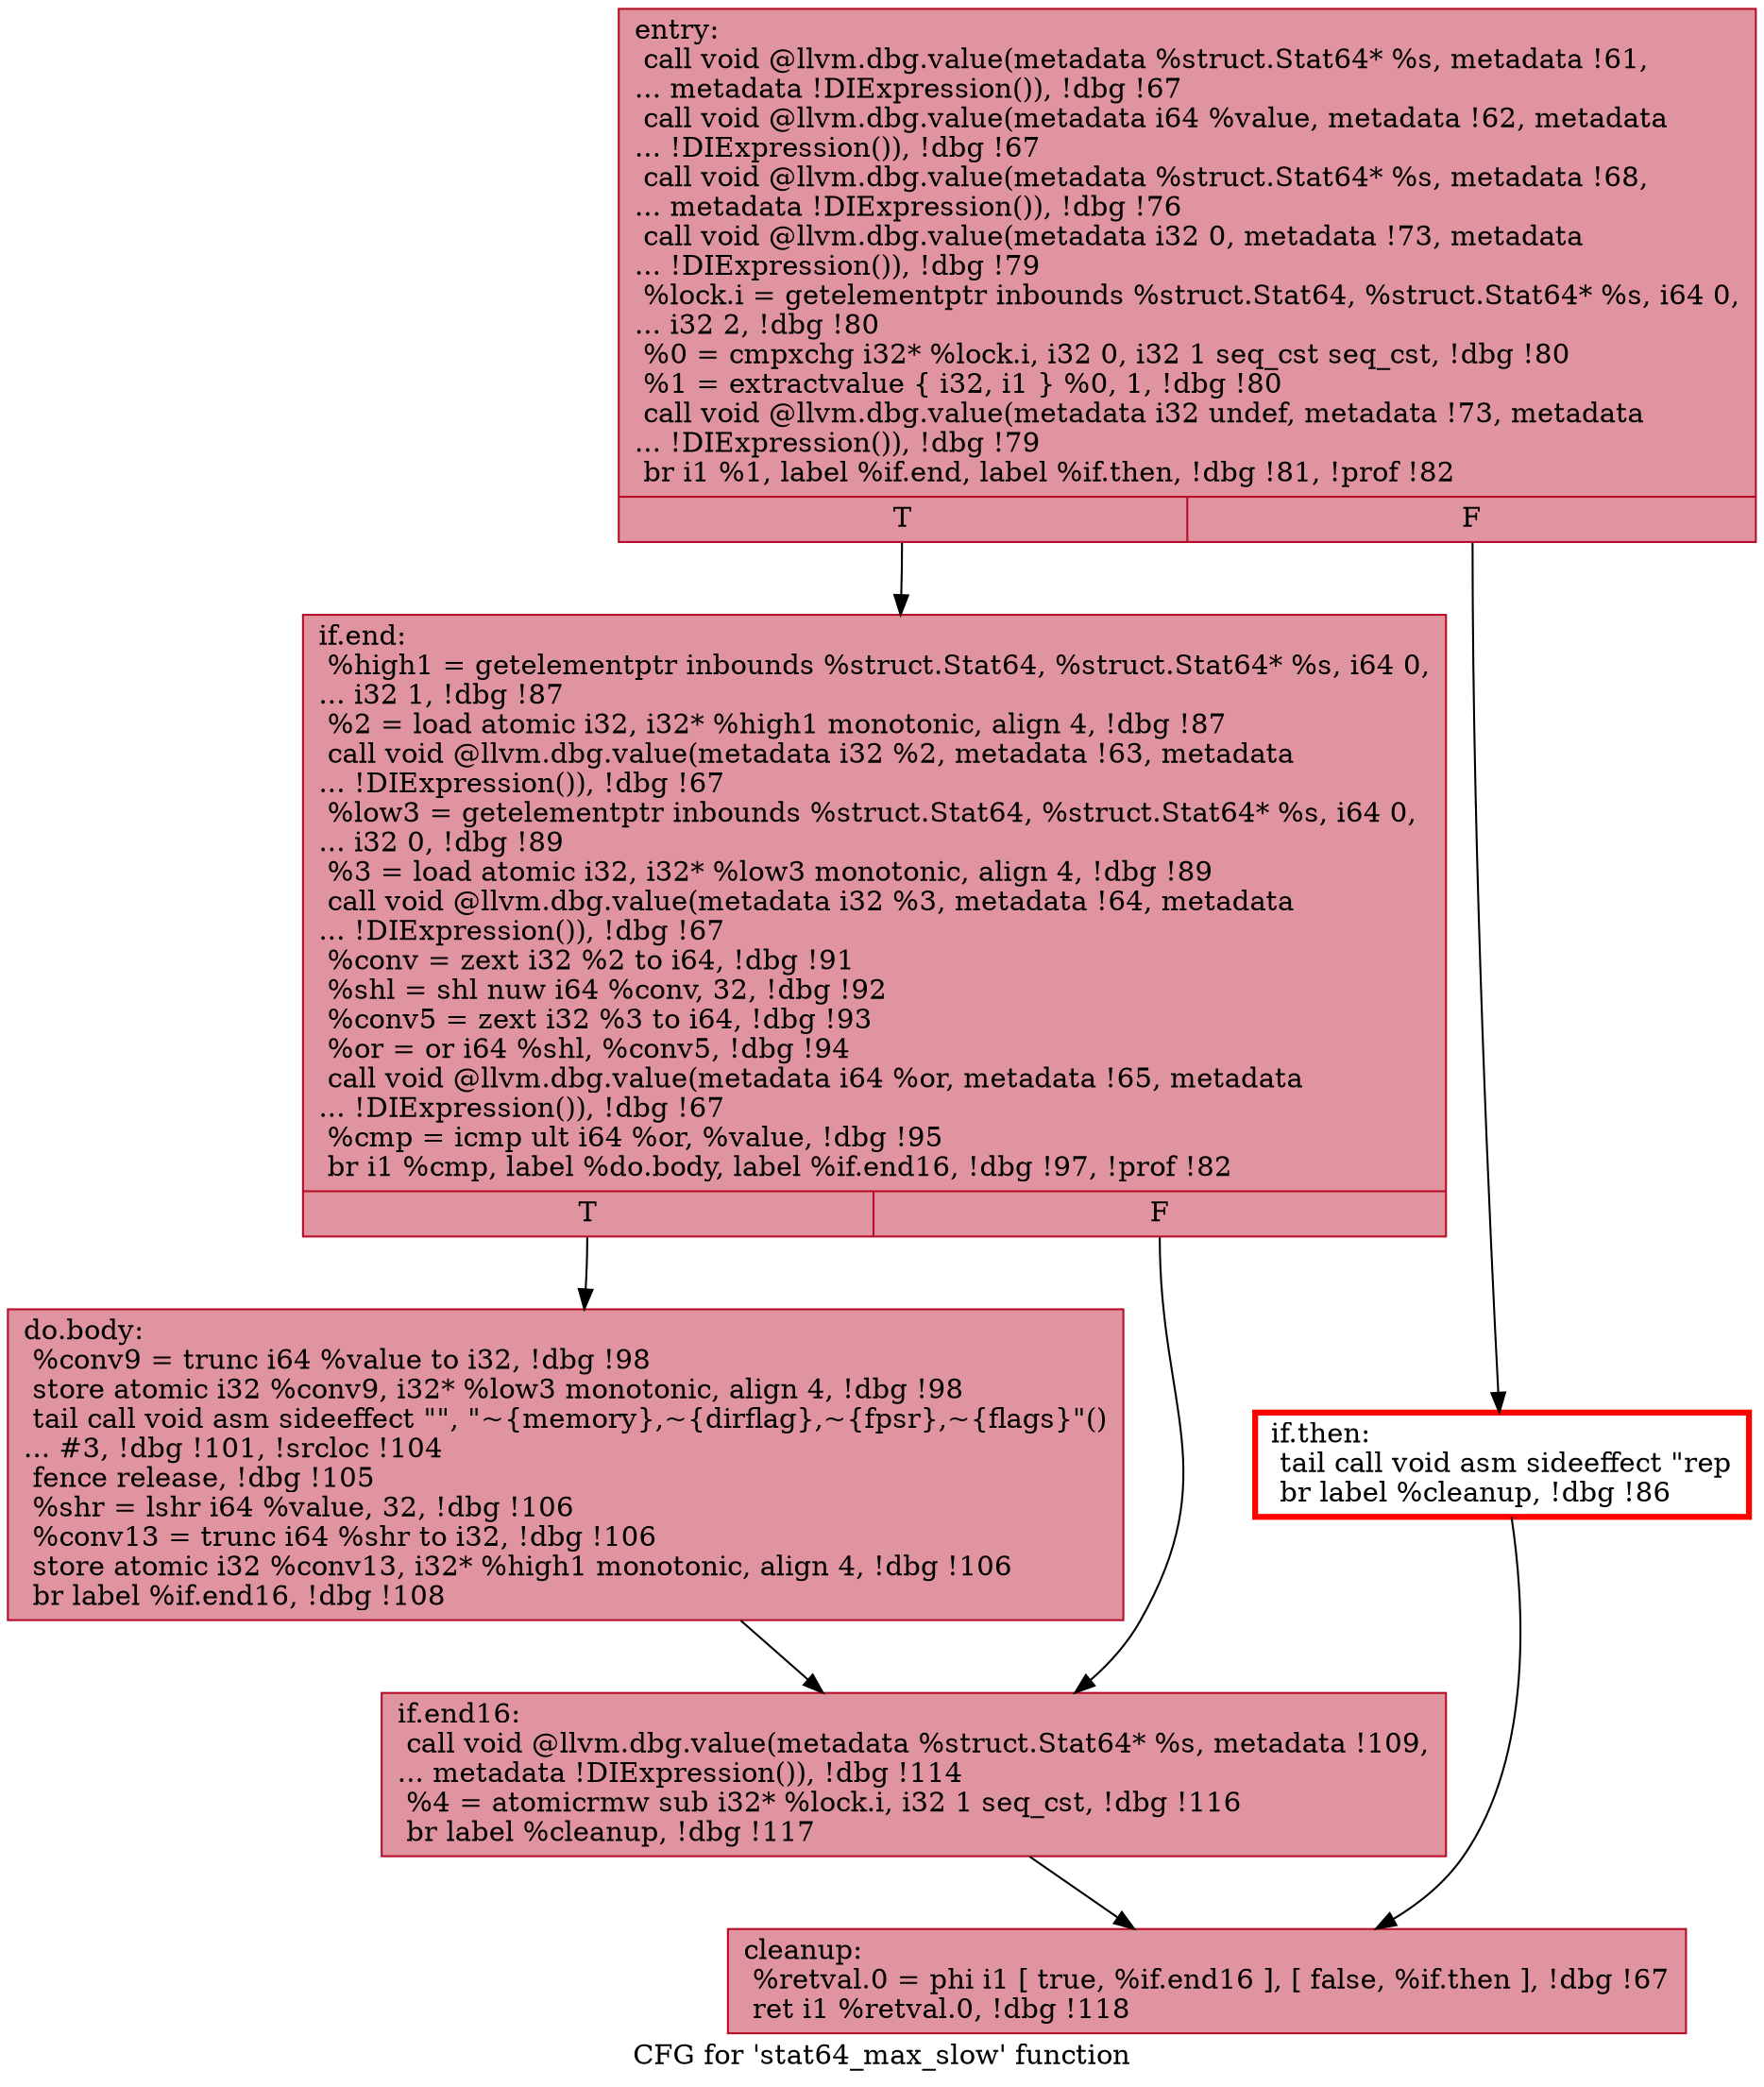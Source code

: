 digraph "CFG for 'stat64_max_slow' function" {
	label="CFG for 'stat64_max_slow' function";

	Node0x55c5af5b4020 [shape=record,color="#b70d28ff", style=filled, fillcolor="#b70d2870",label="{entry:\l  call void @llvm.dbg.value(metadata %struct.Stat64* %s, metadata !61,\l... metadata !DIExpression()), !dbg !67\l  call void @llvm.dbg.value(metadata i64 %value, metadata !62, metadata\l... !DIExpression()), !dbg !67\l  call void @llvm.dbg.value(metadata %struct.Stat64* %s, metadata !68,\l... metadata !DIExpression()), !dbg !76\l  call void @llvm.dbg.value(metadata i32 0, metadata !73, metadata\l... !DIExpression()), !dbg !79\l  %lock.i = getelementptr inbounds %struct.Stat64, %struct.Stat64* %s, i64 0,\l... i32 2, !dbg !80\l  %0 = cmpxchg i32* %lock.i, i32 0, i32 1 seq_cst seq_cst, !dbg !80\l  %1 = extractvalue \{ i32, i1 \} %0, 1, !dbg !80\l  call void @llvm.dbg.value(metadata i32 undef, metadata !73, metadata\l... !DIExpression()), !dbg !79\l  br i1 %1, label %if.end, label %if.then, !dbg !81, !prof !82\l|{<s0>T|<s1>F}}"];
	Node0x55c5af5b4020:s0 -> Node0x55c5af5bbc30;
	Node0x55c5af5b4020:s1 -> Node0x55c5af5bbbc0;
	Node0x55c5af5bbbc0 [shape=record,penwidth=3.0, color="red",label="{if.then:                                          \l  tail call void asm sideeffect \"rep\l  br label %cleanup, !dbg !86\l}"];
	Node0x55c5af5bbbc0 -> Node0x55c5af5bc410;
	Node0x55c5af5bbc30 [shape=record,color="#b70d28ff", style=filled, fillcolor="#b70d2870",label="{if.end:                                           \l  %high1 = getelementptr inbounds %struct.Stat64, %struct.Stat64* %s, i64 0,\l... i32 1, !dbg !87\l  %2 = load atomic i32, i32* %high1 monotonic, align 4, !dbg !87\l  call void @llvm.dbg.value(metadata i32 %2, metadata !63, metadata\l... !DIExpression()), !dbg !67\l  %low3 = getelementptr inbounds %struct.Stat64, %struct.Stat64* %s, i64 0,\l... i32 0, !dbg !89\l  %3 = load atomic i32, i32* %low3 monotonic, align 4, !dbg !89\l  call void @llvm.dbg.value(metadata i32 %3, metadata !64, metadata\l... !DIExpression()), !dbg !67\l  %conv = zext i32 %2 to i64, !dbg !91\l  %shl = shl nuw i64 %conv, 32, !dbg !92\l  %conv5 = zext i32 %3 to i64, !dbg !93\l  %or = or i64 %shl, %conv5, !dbg !94\l  call void @llvm.dbg.value(metadata i64 %or, metadata !65, metadata\l... !DIExpression()), !dbg !67\l  %cmp = icmp ult i64 %or, %value, !dbg !95\l  br i1 %cmp, label %do.body, label %if.end16, !dbg !97, !prof !82\l|{<s0>T|<s1>F}}"];
	Node0x55c5af5bbc30:s0 -> Node0x55c5af5be330;
	Node0x55c5af5bbc30:s1 -> Node0x55c5af5bdad0;
	Node0x55c5af5be330 [shape=record,color="#b70d28ff", style=filled, fillcolor="#b70d2870",label="{do.body:                                          \l  %conv9 = trunc i64 %value to i32, !dbg !98\l  store atomic i32 %conv9, i32* %low3 monotonic, align 4, !dbg !98\l  tail call void asm sideeffect \"\", \"~\{memory\},~\{dirflag\},~\{fpsr\},~\{flags\}\"()\l... #3, !dbg !101, !srcloc !104\l  fence release, !dbg !105\l  %shr = lshr i64 %value, 32, !dbg !106\l  %conv13 = trunc i64 %shr to i32, !dbg !106\l  store atomic i32 %conv13, i32* %high1 monotonic, align 4, !dbg !106\l  br label %if.end16, !dbg !108\l}"];
	Node0x55c5af5be330 -> Node0x55c5af5bdad0;
	Node0x55c5af5bdad0 [shape=record,color="#b70d28ff", style=filled, fillcolor="#b70d2870",label="{if.end16:                                         \l  call void @llvm.dbg.value(metadata %struct.Stat64* %s, metadata !109,\l... metadata !DIExpression()), !dbg !114\l  %4 = atomicrmw sub i32* %lock.i, i32 1 seq_cst, !dbg !116\l  br label %cleanup, !dbg !117\l}"];
	Node0x55c5af5bdad0 -> Node0x55c5af5bc410;
	Node0x55c5af5bc410 [shape=record,color="#b70d28ff", style=filled, fillcolor="#b70d2870",label="{cleanup:                                          \l  %retval.0 = phi i1 [ true, %if.end16 ], [ false, %if.then ], !dbg !67\l  ret i1 %retval.0, !dbg !118\l}"];
}
